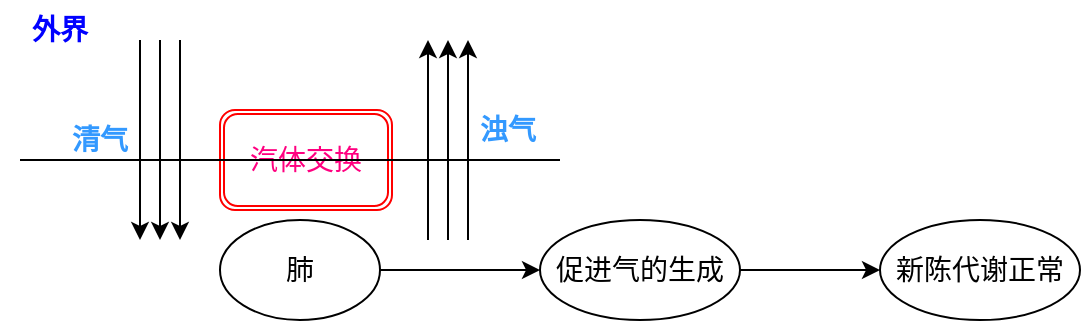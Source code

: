 <mxfile version="23.0.1" type="github">
  <diagram name="第 1 页" id="zhVuVEIi4RmrpoR2sseB">
    <mxGraphModel dx="1050" dy="557" grid="1" gridSize="10" guides="1" tooltips="1" connect="1" arrows="1" fold="1" page="1" pageScale="1" pageWidth="827" pageHeight="1169" math="0" shadow="0">
      <root>
        <mxCell id="0" />
        <mxCell id="1" parent="0" />
        <mxCell id="rgbCgXzp-v7-YjY3GSAn-14" value="汽体交换" style="shape=ext;double=1;rounded=1;whiteSpace=wrap;html=1;fontSize=14;strokeColor=#FF0000;fontColor=#FF0080;" vertex="1" parent="1">
          <mxGeometry x="300" y="145" width="86" height="50" as="geometry" />
        </mxCell>
        <mxCell id="rgbCgXzp-v7-YjY3GSAn-16" style="edgeStyle=orthogonalEdgeStyle;rounded=0;orthogonalLoop=1;jettySize=auto;html=1;exitX=1;exitY=0.5;exitDx=0;exitDy=0;entryX=0;entryY=0.5;entryDx=0;entryDy=0;" edge="1" parent="1" source="rgbCgXzp-v7-YjY3GSAn-1" target="rgbCgXzp-v7-YjY3GSAn-15">
          <mxGeometry relative="1" as="geometry" />
        </mxCell>
        <mxCell id="rgbCgXzp-v7-YjY3GSAn-1" value="肺" style="ellipse;whiteSpace=wrap;html=1;fontSize=14;" vertex="1" parent="1">
          <mxGeometry x="300" y="200" width="80" height="50" as="geometry" />
        </mxCell>
        <mxCell id="rgbCgXzp-v7-YjY3GSAn-2" value="" style="endArrow=none;html=1;rounded=0;" edge="1" parent="1">
          <mxGeometry width="50" height="50" relative="1" as="geometry">
            <mxPoint x="200" y="170" as="sourcePoint" />
            <mxPoint x="470" y="170" as="targetPoint" />
          </mxGeometry>
        </mxCell>
        <mxCell id="rgbCgXzp-v7-YjY3GSAn-6" value="" style="group" vertex="1" connectable="0" parent="1">
          <mxGeometry x="260" y="110" width="20" height="100" as="geometry" />
        </mxCell>
        <mxCell id="rgbCgXzp-v7-YjY3GSAn-3" value="" style="endArrow=classic;html=1;rounded=0;" edge="1" parent="rgbCgXzp-v7-YjY3GSAn-6">
          <mxGeometry width="50" height="50" relative="1" as="geometry">
            <mxPoint as="sourcePoint" />
            <mxPoint y="100" as="targetPoint" />
          </mxGeometry>
        </mxCell>
        <mxCell id="rgbCgXzp-v7-YjY3GSAn-4" value="" style="endArrow=classic;html=1;rounded=0;" edge="1" parent="rgbCgXzp-v7-YjY3GSAn-6">
          <mxGeometry width="50" height="50" relative="1" as="geometry">
            <mxPoint x="10" as="sourcePoint" />
            <mxPoint x="10" y="100" as="targetPoint" />
          </mxGeometry>
        </mxCell>
        <mxCell id="rgbCgXzp-v7-YjY3GSAn-5" value="" style="endArrow=classic;html=1;rounded=0;" edge="1" parent="rgbCgXzp-v7-YjY3GSAn-6">
          <mxGeometry width="50" height="50" relative="1" as="geometry">
            <mxPoint x="20" as="sourcePoint" />
            <mxPoint x="20" y="100" as="targetPoint" />
          </mxGeometry>
        </mxCell>
        <mxCell id="rgbCgXzp-v7-YjY3GSAn-7" value="" style="group;rotation=-180;" vertex="1" connectable="0" parent="1">
          <mxGeometry x="404" y="110" width="20" height="100" as="geometry" />
        </mxCell>
        <mxCell id="rgbCgXzp-v7-YjY3GSAn-8" value="" style="endArrow=classic;html=1;rounded=0;" edge="1" parent="rgbCgXzp-v7-YjY3GSAn-7">
          <mxGeometry width="50" height="50" relative="1" as="geometry">
            <mxPoint x="20" y="100" as="sourcePoint" />
            <mxPoint x="20" as="targetPoint" />
          </mxGeometry>
        </mxCell>
        <mxCell id="rgbCgXzp-v7-YjY3GSAn-9" value="" style="endArrow=classic;html=1;rounded=0;" edge="1" parent="rgbCgXzp-v7-YjY3GSAn-7">
          <mxGeometry width="50" height="50" relative="1" as="geometry">
            <mxPoint x="10" y="100" as="sourcePoint" />
            <mxPoint x="10" as="targetPoint" />
          </mxGeometry>
        </mxCell>
        <mxCell id="rgbCgXzp-v7-YjY3GSAn-10" value="" style="endArrow=classic;html=1;rounded=0;" edge="1" parent="rgbCgXzp-v7-YjY3GSAn-7">
          <mxGeometry width="50" height="50" relative="1" as="geometry">
            <mxPoint y="100" as="sourcePoint" />
            <mxPoint as="targetPoint" />
          </mxGeometry>
        </mxCell>
        <mxCell id="rgbCgXzp-v7-YjY3GSAn-11" value="外界" style="text;html=1;strokeColor=none;fillColor=none;align=center;verticalAlign=middle;whiteSpace=wrap;rounded=0;fontStyle=1;fontSize=14;fontColor=#0000FF;" vertex="1" parent="1">
          <mxGeometry x="190" y="90" width="60" height="30" as="geometry" />
        </mxCell>
        <mxCell id="rgbCgXzp-v7-YjY3GSAn-12" value="清气" style="text;html=1;strokeColor=none;fillColor=none;align=center;verticalAlign=middle;whiteSpace=wrap;rounded=0;fontStyle=1;fontSize=14;fontColor=#3399FF;" vertex="1" parent="1">
          <mxGeometry x="210" y="145" width="60" height="30" as="geometry" />
        </mxCell>
        <mxCell id="rgbCgXzp-v7-YjY3GSAn-13" value="浊气" style="text;html=1;strokeColor=none;fillColor=none;align=center;verticalAlign=middle;whiteSpace=wrap;rounded=0;fontStyle=1;fontSize=14;fontColor=#3399FF;" vertex="1" parent="1">
          <mxGeometry x="414" y="140" width="60" height="30" as="geometry" />
        </mxCell>
        <mxCell id="rgbCgXzp-v7-YjY3GSAn-19" style="edgeStyle=orthogonalEdgeStyle;rounded=0;orthogonalLoop=1;jettySize=auto;html=1;exitX=1;exitY=0.5;exitDx=0;exitDy=0;" edge="1" parent="1" source="rgbCgXzp-v7-YjY3GSAn-15" target="rgbCgXzp-v7-YjY3GSAn-18">
          <mxGeometry relative="1" as="geometry" />
        </mxCell>
        <mxCell id="rgbCgXzp-v7-YjY3GSAn-15" value="促进气的生成" style="ellipse;whiteSpace=wrap;html=1;fontSize=14;" vertex="1" parent="1">
          <mxGeometry x="460" y="200" width="100" height="50" as="geometry" />
        </mxCell>
        <mxCell id="rgbCgXzp-v7-YjY3GSAn-18" value="新陈代谢正常" style="ellipse;whiteSpace=wrap;html=1;fontSize=14;" vertex="1" parent="1">
          <mxGeometry x="630" y="200" width="100" height="50" as="geometry" />
        </mxCell>
      </root>
    </mxGraphModel>
  </diagram>
</mxfile>
